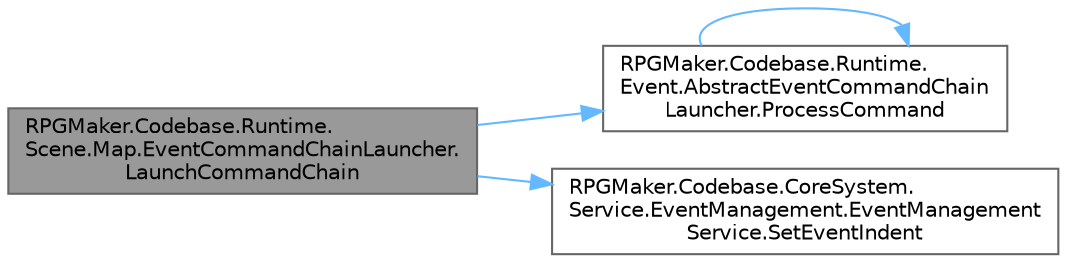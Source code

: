 digraph "RPGMaker.Codebase.Runtime.Scene.Map.EventCommandChainLauncher.LaunchCommandChain"
{
 // LATEX_PDF_SIZE
  bgcolor="transparent";
  edge [fontname=Helvetica,fontsize=10,labelfontname=Helvetica,labelfontsize=10];
  node [fontname=Helvetica,fontsize=10,shape=box,height=0.2,width=0.4];
  rankdir="LR";
  Node1 [id="Node000001",label="RPGMaker.Codebase.Runtime.\lScene.Map.EventCommandChainLauncher.\lLaunchCommandChain",height=0.2,width=0.4,color="gray40", fillcolor="grey60", style="filled", fontcolor="black",tooltip="😁 イベントコマンドチェーンを開始する"];
  Node1 -> Node2 [id="edge1_Node000001_Node000002",color="steelblue1",style="solid",tooltip=" "];
  Node2 [id="Node000002",label="RPGMaker.Codebase.Runtime.\lEvent.AbstractEventCommandChain\lLauncher.ProcessCommand",height=0.2,width=0.4,color="grey40", fillcolor="white", style="filled",URL="$d4/dd0/class_r_p_g_maker_1_1_codebase_1_1_runtime_1_1_event_1_1_abstract_event_command_chain_launcher.html#a985e89bff241e06e39c74682a09d3fac",tooltip="😁 引数無しでイベントコマンドを実行する. この場合は同一のイベントIDで処理を継続する."];
  Node2 -> Node2 [id="edge2_Node000002_Node000002",color="steelblue1",style="solid",tooltip=" "];
  Node1 -> Node3 [id="edge3_Node000001_Node000003",color="steelblue1",style="solid",tooltip=" "];
  Node3 [id="Node000003",label="RPGMaker.Codebase.CoreSystem.\lService.EventManagement.EventManagement\lService.SetEventIndent",height=0.2,width=0.4,color="grey40", fillcolor="white", style="filled",URL="$d5/d7b/class_r_p_g_maker_1_1_codebase_1_1_core_system_1_1_service_1_1_event_management_1_1_event_management_service.html#aba13365f2272d7133f9de1241d32f61b",tooltip="😁 イベント・インデント設定"];
}
